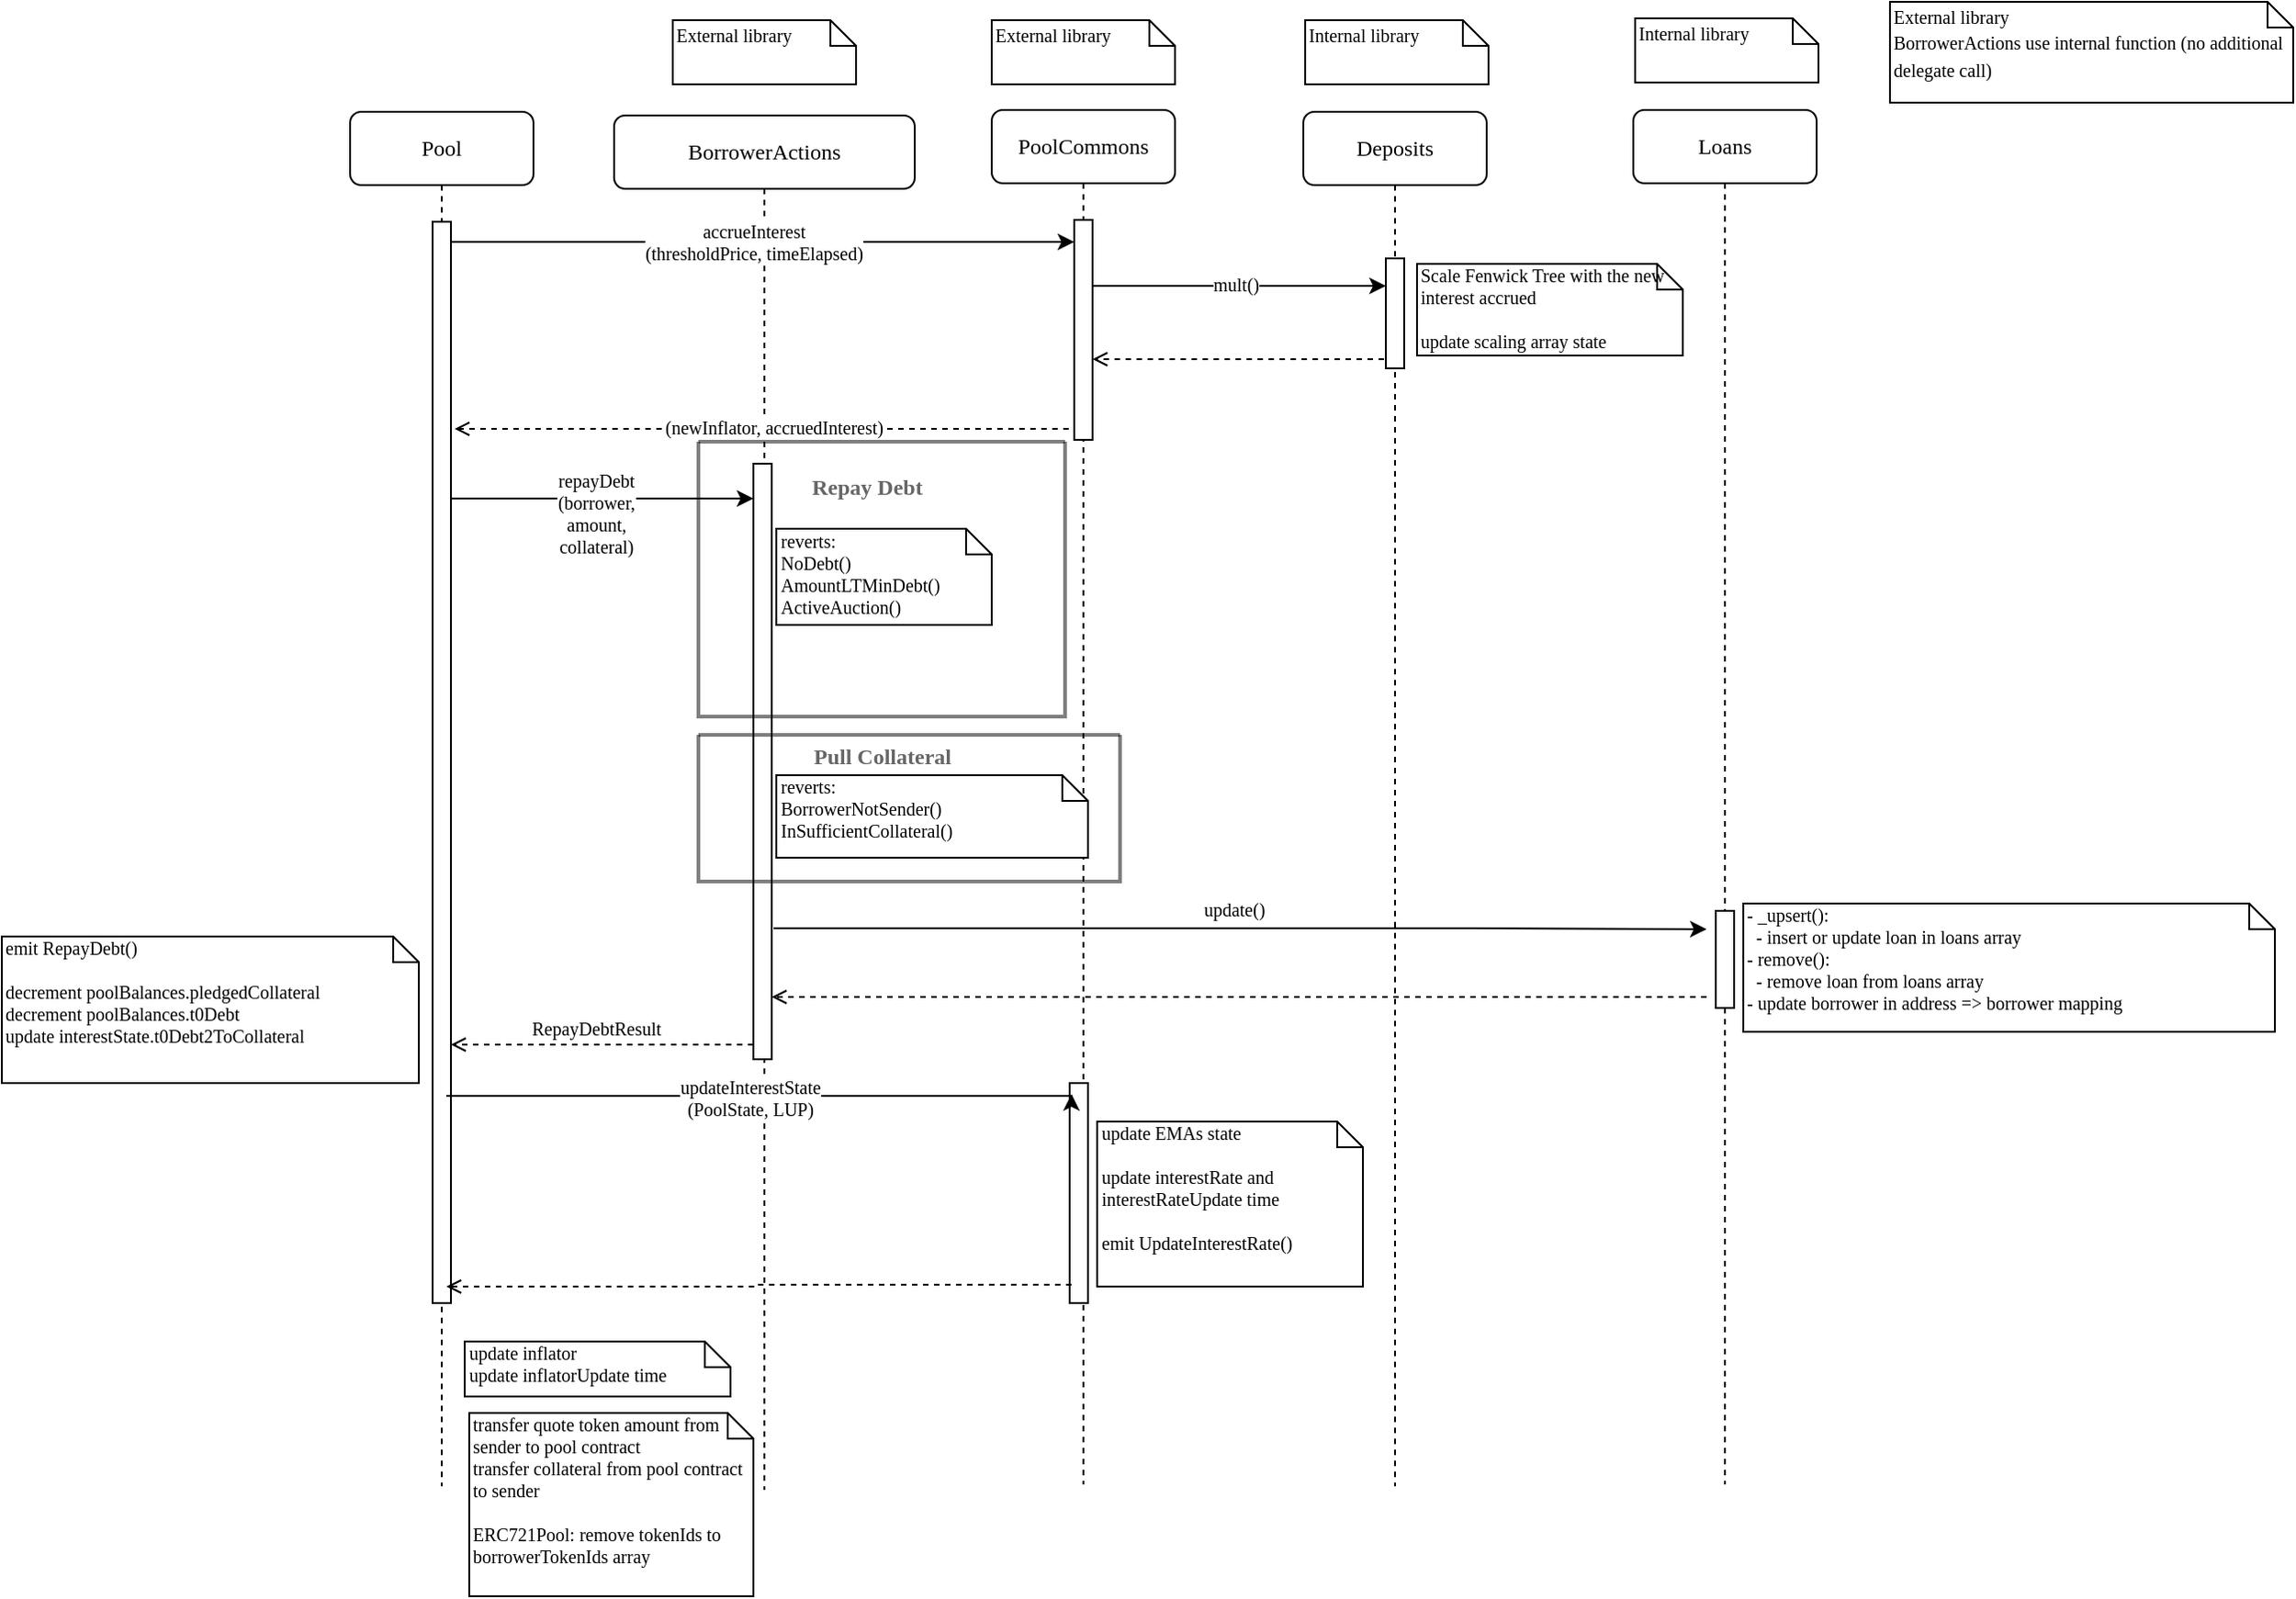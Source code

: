 <mxfile>
    <diagram name="Page-1" id="13e1069c-82ec-6db2-03f1-153e76fe0fe0">
        <mxGraphModel dx="2230" dy="800" grid="1" gridSize="10" guides="1" tooltips="1" connect="1" arrows="1" fold="1" page="1" pageScale="1" pageWidth="1100" pageHeight="850" background="none" math="0" shadow="0">
            <root>
                <mxCell id="0"/>
                <mxCell id="1" parent="0"/>
                <mxCell id="7baba1c4bc27f4b0-2" value="BorrowerActions" style="shape=umlLifeline;perimeter=lifelinePerimeter;whiteSpace=wrap;html=1;container=1;collapsible=0;recursiveResize=0;outlineConnect=0;rounded=1;shadow=0;comic=0;labelBackgroundColor=none;strokeWidth=1;fontFamily=Verdana;fontSize=12;align=center;" parent="1" vertex="1">
                    <mxGeometry x="244" y="82" width="164" height="750" as="geometry"/>
                </mxCell>
                <mxCell id="7baba1c4bc27f4b0-10" value="" style="html=1;points=[];perimeter=orthogonalPerimeter;rounded=0;shadow=0;comic=0;labelBackgroundColor=none;strokeWidth=1;fontFamily=Verdana;fontSize=12;align=center;" parent="7baba1c4bc27f4b0-2" vertex="1">
                    <mxGeometry x="76" y="190" width="10" height="325" as="geometry"/>
                </mxCell>
                <mxCell id="7baba1c4bc27f4b0-3" value="PoolCommons" style="shape=umlLifeline;perimeter=lifelinePerimeter;whiteSpace=wrap;html=1;container=1;collapsible=0;recursiveResize=0;outlineConnect=0;rounded=1;shadow=0;comic=0;labelBackgroundColor=none;strokeWidth=1;fontFamily=Verdana;fontSize=12;align=center;" parent="1" vertex="1">
                    <mxGeometry x="450" y="79" width="100" height="750" as="geometry"/>
                </mxCell>
                <mxCell id="4Fi33i3VNf01kXt7bkc9-4" value="" style="html=1;points=[];perimeter=orthogonalPerimeter;rounded=0;shadow=0;comic=0;labelBackgroundColor=none;strokeWidth=1;fontFamily=Verdana;fontSize=12;align=center;" parent="7baba1c4bc27f4b0-3" vertex="1">
                    <mxGeometry x="45" y="60" width="10" height="120" as="geometry"/>
                </mxCell>
                <mxCell id="4Fi33i3VNf01kXt7bkc9-36" value="" style="html=1;points=[];perimeter=orthogonalPerimeter;rounded=0;shadow=0;comic=0;labelBackgroundColor=none;strokeWidth=1;fontFamily=Verdana;fontSize=12;align=center;" parent="7baba1c4bc27f4b0-3" vertex="1">
                    <mxGeometry x="42.5" y="531" width="10" height="120" as="geometry"/>
                </mxCell>
                <mxCell id="7baba1c4bc27f4b0-4" value="&lt;font&gt;Deposits&lt;/font&gt;" style="shape=umlLifeline;perimeter=lifelinePerimeter;whiteSpace=wrap;html=1;container=1;collapsible=0;recursiveResize=0;outlineConnect=0;rounded=1;shadow=0;comic=0;labelBackgroundColor=none;strokeWidth=1;fontFamily=Verdana;fontSize=12;align=center;" parent="1" vertex="1">
                    <mxGeometry x="620" y="80" width="100" height="750" as="geometry"/>
                </mxCell>
                <mxCell id="4Fi33i3VNf01kXt7bkc9-14" value="" style="html=1;points=[];perimeter=orthogonalPerimeter;rounded=0;shadow=0;comic=0;labelBackgroundColor=none;strokeWidth=1;fontFamily=Verdana;fontSize=12;align=center;" parent="7baba1c4bc27f4b0-4" vertex="1">
                    <mxGeometry x="45" y="80" width="10" height="60" as="geometry"/>
                </mxCell>
                <mxCell id="7baba1c4bc27f4b0-8" value="Pool" style="shape=umlLifeline;perimeter=lifelinePerimeter;whiteSpace=wrap;html=1;container=1;collapsible=0;recursiveResize=0;outlineConnect=0;rounded=1;shadow=0;comic=0;labelBackgroundColor=none;strokeWidth=1;fontFamily=Verdana;fontSize=12;align=center;" parent="1" vertex="1">
                    <mxGeometry x="100" y="80" width="100" height="750" as="geometry"/>
                </mxCell>
                <mxCell id="7baba1c4bc27f4b0-9" value="" style="html=1;points=[];perimeter=orthogonalPerimeter;rounded=0;shadow=0;comic=0;labelBackgroundColor=none;strokeWidth=1;fontFamily=Verdana;fontSize=12;align=center;" parent="7baba1c4bc27f4b0-8" vertex="1">
                    <mxGeometry x="45" y="60" width="10" height="590" as="geometry"/>
                </mxCell>
                <mxCell id="7baba1c4bc27f4b0-41" value="&lt;font style=&quot;font-size: 10px;&quot; face=&quot;Tahoma&quot;&gt;External library&lt;br&gt;&lt;/font&gt;" style="shape=note;whiteSpace=wrap;html=1;size=14;verticalAlign=top;align=left;spacingTop=-6;rounded=0;shadow=0;comic=0;labelBackgroundColor=none;strokeWidth=1;fontFamily=Verdana;fontSize=12" parent="1" vertex="1">
                    <mxGeometry x="276" y="30" width="100" height="35" as="geometry"/>
                </mxCell>
                <mxCell id="7baba1c4bc27f4b0-42" value="&lt;font style=&quot;font-size: 10px;&quot; face=&quot;Tahoma&quot;&gt;External library&lt;br&gt;&lt;/font&gt;" style="shape=note;whiteSpace=wrap;html=1;size=14;verticalAlign=top;align=left;spacingTop=-6;rounded=0;shadow=0;comic=0;labelBackgroundColor=none;strokeWidth=1;fontFamily=Verdana;fontSize=12" parent="1" vertex="1">
                    <mxGeometry x="450" y="30" width="100" height="35" as="geometry"/>
                </mxCell>
                <mxCell id="7baba1c4bc27f4b0-43" value="&lt;font style=&quot;font-size: 10px;&quot; face=&quot;Tahoma&quot;&gt;Internal library&lt;br&gt;&lt;/font&gt;" style="shape=note;whiteSpace=wrap;html=1;size=14;verticalAlign=top;align=left;spacingTop=-6;rounded=0;shadow=0;comic=0;labelBackgroundColor=none;strokeWidth=1;fontFamily=Verdana;fontSize=12" parent="1" vertex="1">
                    <mxGeometry x="621" y="30" width="100" height="35" as="geometry"/>
                </mxCell>
                <mxCell id="4Fi33i3VNf01kXt7bkc9-8" style="edgeStyle=orthogonalEdgeStyle;rounded=0;orthogonalLoop=1;jettySize=auto;html=1;fontFamily=Tahoma;fontSize=10;entryX=0;entryY=0.092;entryDx=0;entryDy=0;entryPerimeter=0;" parent="1" source="7baba1c4bc27f4b0-9" target="4Fi33i3VNf01kXt7bkc9-4" edge="1">
                    <mxGeometry relative="1" as="geometry">
                        <mxPoint x="490" y="150" as="targetPoint"/>
                        <Array as="points">
                            <mxPoint x="210" y="151"/>
                            <mxPoint x="210" y="151"/>
                        </Array>
                    </mxGeometry>
                </mxCell>
                <mxCell id="4Fi33i3VNf01kXt7bkc9-11" value="&lt;div&gt;accrueInterest&lt;/div&gt;&lt;div&gt;(thresholdPrice, timeElapsed)&lt;/div&gt;" style="edgeLabel;html=1;align=center;verticalAlign=middle;resizable=0;points=[];fontSize=10;fontFamily=Tahoma;" parent="4Fi33i3VNf01kXt7bkc9-8" vertex="1" connectable="0">
                    <mxGeometry x="-0.082" relative="1" as="geometry">
                        <mxPoint x="8" as="offset"/>
                    </mxGeometry>
                </mxCell>
                <mxCell id="4Fi33i3VNf01kXt7bkc9-10" style="edgeStyle=orthogonalEdgeStyle;rounded=0;orthogonalLoop=1;jettySize=auto;html=1;fontFamily=Tahoma;fontSize=10;dashed=1;endArrow=open;endFill=0;" parent="1" edge="1">
                    <mxGeometry relative="1" as="geometry">
                        <mxPoint x="492" y="253" as="sourcePoint"/>
                        <mxPoint x="157" y="253" as="targetPoint"/>
                        <Array as="points">
                            <mxPoint x="207" y="253"/>
                            <mxPoint x="207" y="253"/>
                        </Array>
                    </mxGeometry>
                </mxCell>
                <mxCell id="4Fi33i3VNf01kXt7bkc9-13" value="(newInflator, accruedInterest)" style="edgeLabel;html=1;align=center;verticalAlign=middle;resizable=0;points=[];fontSize=10;fontFamily=Tahoma;" parent="4Fi33i3VNf01kXt7bkc9-10" vertex="1" connectable="0">
                    <mxGeometry x="0.128" y="-1" relative="1" as="geometry">
                        <mxPoint x="28" as="offset"/>
                    </mxGeometry>
                </mxCell>
                <mxCell id="4Fi33i3VNf01kXt7bkc9-17" style="edgeStyle=orthogonalEdgeStyle;rounded=0;orthogonalLoop=1;jettySize=auto;html=1;fontFamily=Tahoma;fontSize=10;endArrow=classic;endFill=1;" parent="1" edge="1">
                    <mxGeometry relative="1" as="geometry">
                        <mxPoint x="505" y="175" as="sourcePoint"/>
                        <mxPoint x="665" y="175" as="targetPoint"/>
                        <Array as="points">
                            <mxPoint x="550" y="175"/>
                            <mxPoint x="550" y="175"/>
                        </Array>
                    </mxGeometry>
                </mxCell>
                <mxCell id="4Fi33i3VNf01kXt7bkc9-18" value="mult()" style="edgeLabel;html=1;align=center;verticalAlign=middle;resizable=0;points=[];fontSize=10;fontFamily=Tahoma;" parent="4Fi33i3VNf01kXt7bkc9-17" vertex="1" connectable="0">
                    <mxGeometry x="-0.125" y="-3" relative="1" as="geometry">
                        <mxPoint x="8" y="-4" as="offset"/>
                    </mxGeometry>
                </mxCell>
                <mxCell id="4Fi33i3VNf01kXt7bkc9-20" value="&lt;div&gt;Scale Fenwick Tree with the new interest accrued&lt;/div&gt;&lt;div&gt;&lt;br&gt;&lt;/div&gt;&lt;div&gt;update scaling array state&lt;br&gt;&lt;/div&gt;" style="shape=note;whiteSpace=wrap;html=1;size=14;verticalAlign=top;align=left;spacingTop=-6;rounded=0;shadow=0;comic=0;labelBackgroundColor=none;strokeWidth=1;fontFamily=Verdana;fontSize=10;" parent="1" vertex="1">
                    <mxGeometry x="682" y="163" width="145" height="50" as="geometry"/>
                </mxCell>
                <mxCell id="4Fi33i3VNf01kXt7bkc9-22" style="edgeStyle=orthogonalEdgeStyle;rounded=0;orthogonalLoop=1;jettySize=auto;html=1;fontFamily=Verdana;fontSize=10;endArrow=open;endFill=0;exitX=-0.1;exitY=0.917;exitDx=0;exitDy=0;exitPerimeter=0;dashed=1;" parent="1" source="4Fi33i3VNf01kXt7bkc9-14" target="4Fi33i3VNf01kXt7bkc9-4" edge="1">
                    <mxGeometry relative="1" as="geometry">
                        <mxPoint x="510" y="215" as="targetPoint"/>
                        <Array as="points">
                            <mxPoint x="540" y="215"/>
                            <mxPoint x="540" y="215"/>
                        </Array>
                    </mxGeometry>
                </mxCell>
                <mxCell id="4Fi33i3VNf01kXt7bkc9-23" style="edgeStyle=orthogonalEdgeStyle;rounded=0;orthogonalLoop=1;jettySize=auto;html=1;fontFamily=Verdana;fontSize=10;endArrow=classic;endFill=1;" parent="1" edge="1">
                    <mxGeometry relative="1" as="geometry">
                        <mxPoint x="155" y="291" as="sourcePoint"/>
                        <mxPoint x="320" y="291" as="targetPoint"/>
                        <Array as="points">
                            <mxPoint x="190" y="291"/>
                            <mxPoint x="190" y="291"/>
                        </Array>
                    </mxGeometry>
                </mxCell>
                <mxCell id="4Fi33i3VNf01kXt7bkc9-35" style="edgeStyle=orthogonalEdgeStyle;rounded=0;orthogonalLoop=1;jettySize=auto;html=1;dashed=1;fontFamily=Verdana;fontSize=10;endArrow=open;endFill=0;" parent="1" edge="1">
                    <mxGeometry relative="1" as="geometry">
                        <mxPoint x="320" y="589" as="sourcePoint"/>
                        <mxPoint x="155" y="589" as="targetPoint"/>
                    </mxGeometry>
                </mxCell>
                <mxCell id="4Fi33i3VNf01kXt7bkc9-37" style="edgeStyle=orthogonalEdgeStyle;rounded=0;orthogonalLoop=1;jettySize=auto;html=1;entryX=0.1;entryY=0.05;entryDx=0;entryDy=0;entryPerimeter=0;fontFamily=Verdana;fontSize=10;endArrow=classic;endFill=1;" parent="1" target="4Fi33i3VNf01kXt7bkc9-36" edge="1">
                    <mxGeometry relative="1" as="geometry">
                        <mxPoint x="152.5" y="617" as="sourcePoint"/>
                        <Array as="points">
                            <mxPoint x="237.5" y="617"/>
                            <mxPoint x="237.5" y="617"/>
                        </Array>
                    </mxGeometry>
                </mxCell>
                <mxCell id="4Fi33i3VNf01kXt7bkc9-39" value="&lt;div&gt;updateInterestState&lt;/div&gt;&lt;div&gt;(PoolState, LUP)&lt;br&gt;&lt;/div&gt;" style="edgeLabel;html=1;align=center;verticalAlign=middle;resizable=0;points=[];fontSize=10;fontFamily=Verdana;" parent="4Fi33i3VNf01kXt7bkc9-37" vertex="1" connectable="0">
                    <mxGeometry x="0.396" y="-1" relative="1" as="geometry">
                        <mxPoint x="-73" as="offset"/>
                    </mxGeometry>
                </mxCell>
                <mxCell id="4Fi33i3VNf01kXt7bkc9-38" style="edgeStyle=orthogonalEdgeStyle;rounded=0;orthogonalLoop=1;jettySize=auto;html=1;dashed=1;fontFamily=Verdana;fontSize=10;endArrow=open;endFill=0;exitX=0.1;exitY=0.917;exitDx=0;exitDy=0;exitPerimeter=0;" parent="1" source="4Fi33i3VNf01kXt7bkc9-36" edge="1">
                    <mxGeometry relative="1" as="geometry">
                        <mxPoint x="487.5" y="721" as="sourcePoint"/>
                        <mxPoint x="152.5" y="721" as="targetPoint"/>
                        <Array as="points">
                            <mxPoint x="322.5" y="720"/>
                            <mxPoint x="322.5" y="721"/>
                        </Array>
                    </mxGeometry>
                </mxCell>
                <mxCell id="4Fi33i3VNf01kXt7bkc9-40" value="&lt;div&gt;update EMAs state&lt;/div&gt;&lt;div&gt;&lt;br&gt;&lt;/div&gt;&lt;div&gt;update interestRate and interestRateUpdate time&lt;br&gt;&lt;/div&gt;&lt;div&gt;&lt;br&gt;&lt;/div&gt;&lt;div&gt;emit UpdateInterestRate()&lt;br&gt;&lt;/div&gt;" style="shape=note;whiteSpace=wrap;html=1;size=14;verticalAlign=top;align=left;spacingTop=-6;rounded=0;shadow=0;comic=0;labelBackgroundColor=none;strokeWidth=1;fontFamily=Verdana;fontSize=10;" parent="1" vertex="1">
                    <mxGeometry x="507.5" y="631" width="145" height="90" as="geometry"/>
                </mxCell>
                <mxCell id="4Fi33i3VNf01kXt7bkc9-41" value="&lt;div&gt;update inflator&lt;/div&gt;&lt;div&gt;update inflatorUpdate time&lt;br&gt;&lt;/div&gt;" style="shape=note;whiteSpace=wrap;html=1;size=14;verticalAlign=top;align=left;spacingTop=-6;rounded=0;shadow=0;comic=0;labelBackgroundColor=none;strokeWidth=1;fontFamily=Verdana;fontSize=10;" parent="1" vertex="1">
                    <mxGeometry x="162.5" y="751" width="145" height="30" as="geometry"/>
                </mxCell>
                <mxCell id="4Fi33i3VNf01kXt7bkc9-56" value="&lt;div&gt;transfer quote token amount from sender to pool contract&lt;/div&gt;&lt;div&gt;transfer collateral from pool contract to sender&lt;/div&gt;&lt;div&gt;&lt;br&gt;&lt;/div&gt;&lt;div&gt;ERC721Pool: remove tokenIds to borrowerTokenIds array&lt;br&gt;&lt;/div&gt;" style="shape=note;whiteSpace=wrap;html=1;size=14;verticalAlign=top;align=left;spacingTop=-6;rounded=0;shadow=0;comic=0;labelBackgroundColor=none;strokeWidth=1;fontFamily=Verdana;fontSize=10;" parent="1" vertex="1">
                    <mxGeometry x="165" y="790" width="155" height="100" as="geometry"/>
                </mxCell>
                <mxCell id="4Fi33i3VNf01kXt7bkc9-60" value="&lt;div&gt;&lt;font style=&quot;font-size: 10px;&quot; face=&quot;Tahoma&quot;&gt;External library&lt;/font&gt;&lt;/div&gt;&lt;div&gt;&lt;font style=&quot;font-size: 10px;&quot; face=&quot;Tahoma&quot;&gt;BorrowerActions use internal function (no additional delegate call)&lt;br&gt;&lt;/font&gt;&lt;/div&gt;" style="shape=note;whiteSpace=wrap;html=1;size=14;verticalAlign=top;align=left;spacingTop=-6;rounded=0;shadow=0;comic=0;labelBackgroundColor=none;strokeWidth=1;fontFamily=Verdana;fontSize=12" parent="1" vertex="1">
                    <mxGeometry x="940" y="20" width="220" height="55" as="geometry"/>
                </mxCell>
                <mxCell id="4Fi33i3VNf01kXt7bkc9-61" value="Loans" style="shape=umlLifeline;perimeter=lifelinePerimeter;whiteSpace=wrap;html=1;container=1;collapsible=0;recursiveResize=0;outlineConnect=0;rounded=1;shadow=0;comic=0;labelBackgroundColor=none;strokeWidth=1;fontFamily=Verdana;fontSize=12;align=center;" parent="1" vertex="1">
                    <mxGeometry x="800" y="79" width="100" height="750" as="geometry"/>
                </mxCell>
                <mxCell id="4Fi33i3VNf01kXt7bkc9-73" value="" style="html=1;points=[];perimeter=orthogonalPerimeter;rounded=0;shadow=0;comic=0;labelBackgroundColor=none;strokeWidth=1;fontFamily=Verdana;fontSize=12;align=center;" parent="4Fi33i3VNf01kXt7bkc9-61" vertex="1">
                    <mxGeometry x="45" y="437" width="10" height="53" as="geometry"/>
                </mxCell>
                <mxCell id="4Fi33i3VNf01kXt7bkc9-63" value="&lt;font style=&quot;font-size: 10px;&quot; face=&quot;Tahoma&quot;&gt;Internal library&lt;br&gt;&lt;/font&gt;" style="shape=note;whiteSpace=wrap;html=1;size=14;verticalAlign=top;align=left;spacingTop=-6;rounded=0;shadow=0;comic=0;labelBackgroundColor=none;strokeWidth=1;fontFamily=Verdana;fontSize=12" parent="1" vertex="1">
                    <mxGeometry x="801" y="29" width="100" height="35" as="geometry"/>
                </mxCell>
                <mxCell id="4Fi33i3VNf01kXt7bkc9-64" value="&lt;div&gt;repayDebt&lt;/div&gt;&lt;div&gt;(borrower,&lt;/div&gt;&lt;div&gt;amount,&lt;/div&gt;&lt;div&gt;collateral)&lt;br&gt;&lt;/div&gt;" style="edgeLabel;html=1;align=center;verticalAlign=middle;resizable=0;points=[];fontSize=10;fontFamily=Verdana;" parent="1" vertex="1" connectable="0">
                    <mxGeometry x="233.503" y="299.002" as="geometry"/>
                </mxCell>
                <mxCell id="4Fi33i3VNf01kXt7bkc9-71" value="" style="swimlane;startSize=0;labelBackgroundColor=none;fontFamily=Verdana;fontSize=12;gradientColor=none;opacity=50;strokeWidth=2;" parent="1" vertex="1">
                    <mxGeometry x="290" y="260" width="200" height="150" as="geometry"/>
                </mxCell>
                <mxCell id="4Fi33i3VNf01kXt7bkc9-72" value="Repay Debt" style="text;html=1;align=left;verticalAlign=middle;resizable=0;points=[];autosize=1;strokeColor=none;fillColor=none;fontSize=12;fontFamily=Verdana;fontColor=#666666;fontStyle=1" parent="4Fi33i3VNf01kXt7bkc9-71" vertex="1">
                    <mxGeometry x="60" y="10" width="100" height="30" as="geometry"/>
                </mxCell>
                <mxCell id="4Fi33i3VNf01kXt7bkc9-84" value="&lt;div&gt;reverts:&lt;/div&gt;&lt;div&gt;NoDebt()&lt;/div&gt;&lt;div&gt;AmountLTMinDebt()&lt;/div&gt;&lt;div&gt;ActiveAuction()&lt;/div&gt;" style="shape=note;whiteSpace=wrap;html=1;size=14;verticalAlign=top;align=left;spacingTop=-6;rounded=0;shadow=0;comic=0;labelBackgroundColor=none;strokeWidth=1;fontFamily=Verdana;fontSize=10;" parent="4Fi33i3VNf01kXt7bkc9-71" vertex="1">
                    <mxGeometry x="42.5" y="47.5" width="117.5" height="52.5" as="geometry"/>
                </mxCell>
                <mxCell id="4Fi33i3VNf01kXt7bkc9-75" style="edgeStyle=orthogonalEdgeStyle;rounded=0;orthogonalLoop=1;jettySize=auto;html=1;fontFamily=Tahoma;fontSize=12;fontColor=#666666;endArrow=classic;endFill=1;" parent="1" edge="1">
                    <mxGeometry relative="1" as="geometry">
                        <mxPoint x="331" y="525.5" as="sourcePoint"/>
                        <mxPoint x="840" y="526" as="targetPoint"/>
                        <Array as="points">
                            <mxPoint x="710" y="526"/>
                            <mxPoint x="710" y="526"/>
                        </Array>
                    </mxGeometry>
                </mxCell>
                <mxCell id="4Fi33i3VNf01kXt7bkc9-77" value="" style="swimlane;startSize=0;labelBackgroundColor=none;fontFamily=Verdana;fontSize=12;gradientColor=none;opacity=50;strokeWidth=2;" parent="1" vertex="1">
                    <mxGeometry x="290" y="420" width="230" height="80" as="geometry"/>
                </mxCell>
                <mxCell id="4Fi33i3VNf01kXt7bkc9-78" value="Pull Collateral" style="text;html=1;align=left;verticalAlign=middle;resizable=0;points=[];autosize=1;strokeColor=none;fillColor=none;fontSize=12;fontFamily=Verdana;fontColor=#666666;fontStyle=1" parent="4Fi33i3VNf01kXt7bkc9-77" vertex="1">
                    <mxGeometry x="60.5" y="-3" width="120" height="30" as="geometry"/>
                </mxCell>
                <mxCell id="4Fi33i3VNf01kXt7bkc9-70" value="&lt;div&gt;reverts:&lt;/div&gt;&lt;div&gt;BorrowerNotSender()&lt;/div&gt;InSufficientCollateral()" style="shape=note;whiteSpace=wrap;html=1;size=14;verticalAlign=top;align=left;spacingTop=-6;rounded=0;shadow=0;comic=0;labelBackgroundColor=none;strokeWidth=1;fontFamily=Verdana;fontSize=10;" parent="4Fi33i3VNf01kXt7bkc9-77" vertex="1">
                    <mxGeometry x="42.5" y="22" width="170" height="45" as="geometry"/>
                </mxCell>
                <mxCell id="4Fi33i3VNf01kXt7bkc9-76" style="edgeStyle=orthogonalEdgeStyle;rounded=0;orthogonalLoop=1;jettySize=auto;html=1;dashed=1;fontFamily=Tahoma;fontSize=12;fontColor=#666666;endArrow=open;endFill=0;" parent="1" edge="1">
                    <mxGeometry relative="1" as="geometry">
                        <mxPoint x="840" y="563" as="sourcePoint"/>
                        <mxPoint x="330" y="563" as="targetPoint"/>
                        <Array as="points">
                            <mxPoint x="332" y="563"/>
                        </Array>
                    </mxGeometry>
                </mxCell>
                <mxCell id="4Fi33i3VNf01kXt7bkc9-80" value="&lt;div&gt;emit RepayDebt()&lt;/div&gt;&lt;div&gt;&lt;br&gt;&lt;/div&gt;&lt;div&gt;decrement poolBalances.pledgedCollateral &lt;br&gt;decrement poolBalances.t0Debt&lt;/div&gt;&lt;div&gt;update interestState.t0Debt2ToCollateral&lt;/div&gt;" style="shape=note;whiteSpace=wrap;html=1;size=14;verticalAlign=top;align=left;spacingTop=-6;rounded=0;shadow=0;comic=0;labelBackgroundColor=none;strokeWidth=1;fontFamily=Verdana;fontSize=10;" parent="1" vertex="1">
                    <mxGeometry x="-90" y="530" width="227.5" height="80" as="geometry"/>
                </mxCell>
                <mxCell id="4Fi33i3VNf01kXt7bkc9-82" value="update()" style="edgeLabel;html=1;align=center;verticalAlign=middle;resizable=0;points=[];fontSize=10;fontFamily=Tahoma;" parent="1" vertex="1" connectable="0">
                    <mxGeometry x="598" y="214" as="geometry">
                        <mxPoint x="-16" y="301" as="offset"/>
                    </mxGeometry>
                </mxCell>
                <mxCell id="4Fi33i3VNf01kXt7bkc9-83" value="- _upsert():&lt;br&gt;&amp;nbsp; - insert or update loan in loans array&lt;br&gt;- remove():&lt;br&gt;&amp;nbsp; - remove loan from loans array&lt;br&gt;- update borrower in address =&amp;gt; borrower mapping" style="shape=note;whiteSpace=wrap;html=1;size=14;verticalAlign=top;align=left;spacingTop=-6;rounded=0;shadow=0;comic=0;labelBackgroundColor=none;strokeWidth=1;fontFamily=Verdana;fontSize=10;" parent="1" vertex="1">
                    <mxGeometry x="860" y="512" width="290" height="70" as="geometry"/>
                </mxCell>
                <mxCell id="4Fi33i3VNf01kXt7bkc9-86" value="RepayDebtResult" style="edgeLabel;html=1;align=center;verticalAlign=middle;resizable=0;points=[];fontSize=10;fontFamily=Verdana;" parent="1" vertex="1" connectable="0">
                    <mxGeometry x="233.503" y="580.002" as="geometry"/>
                </mxCell>
            </root>
        </mxGraphModel>
    </diagram>
</mxfile>